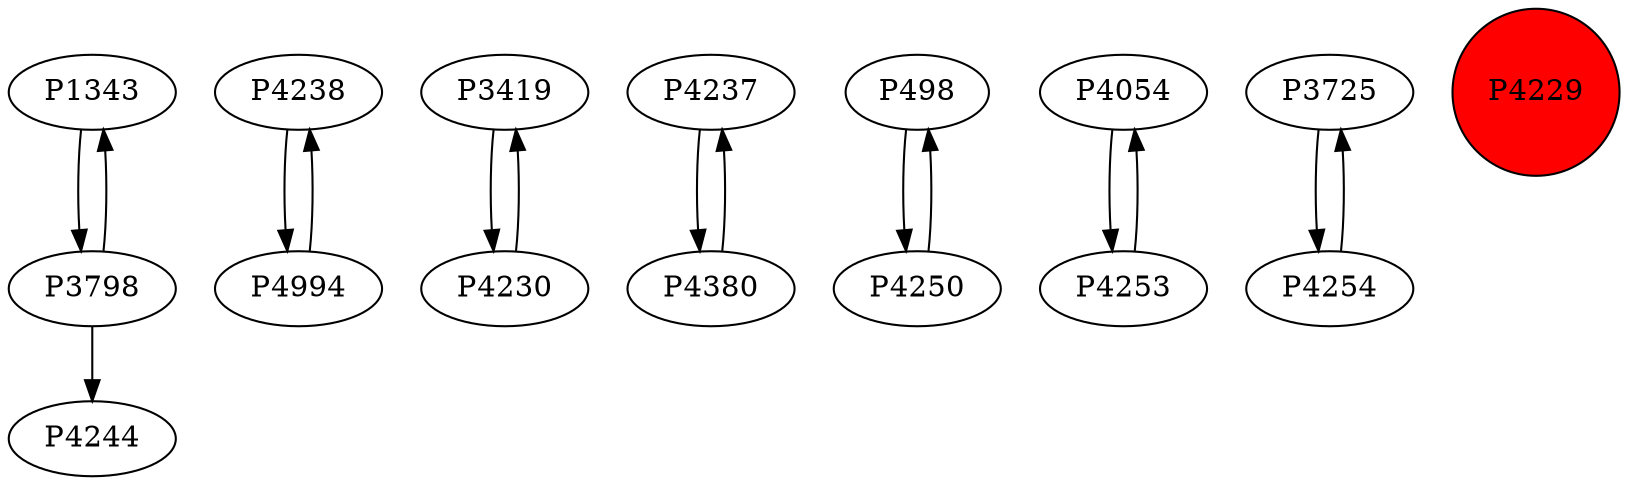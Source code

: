 digraph {
	P1343 -> P3798
	P4238 -> P4994
	P3419 -> P4230
	P4237 -> P4380
	P498 -> P4250
	P3798 -> P1343
	P4054 -> P4253
	P4253 -> P4054
	P3725 -> P4254
	P4380 -> P4237
	P4250 -> P498
	P4230 -> P3419
	P4994 -> P4238
	P3798 -> P4244
	P4254 -> P3725
	P4229 [shape=circle]
	P4229 [style=filled]
	P4229 [fillcolor=red]
}